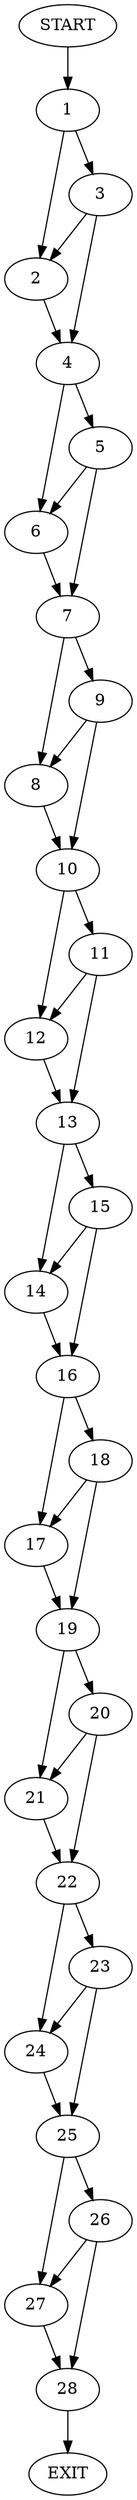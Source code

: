 digraph {
0 [label="START"]
29 [label="EXIT"]
0 -> 1
1 -> 2
1 -> 3
3 -> 2
3 -> 4
2 -> 4
4 -> 5
4 -> 6
5 -> 7
5 -> 6
6 -> 7
7 -> 8
7 -> 9
9 -> 8
9 -> 10
8 -> 10
10 -> 11
10 -> 12
12 -> 13
11 -> 13
11 -> 12
13 -> 14
13 -> 15
14 -> 16
15 -> 14
15 -> 16
16 -> 17
16 -> 18
17 -> 19
18 -> 17
18 -> 19
19 -> 20
19 -> 21
20 -> 21
20 -> 22
21 -> 22
22 -> 23
22 -> 24
24 -> 25
23 -> 25
23 -> 24
25 -> 26
25 -> 27
27 -> 28
26 -> 28
26 -> 27
28 -> 29
}
